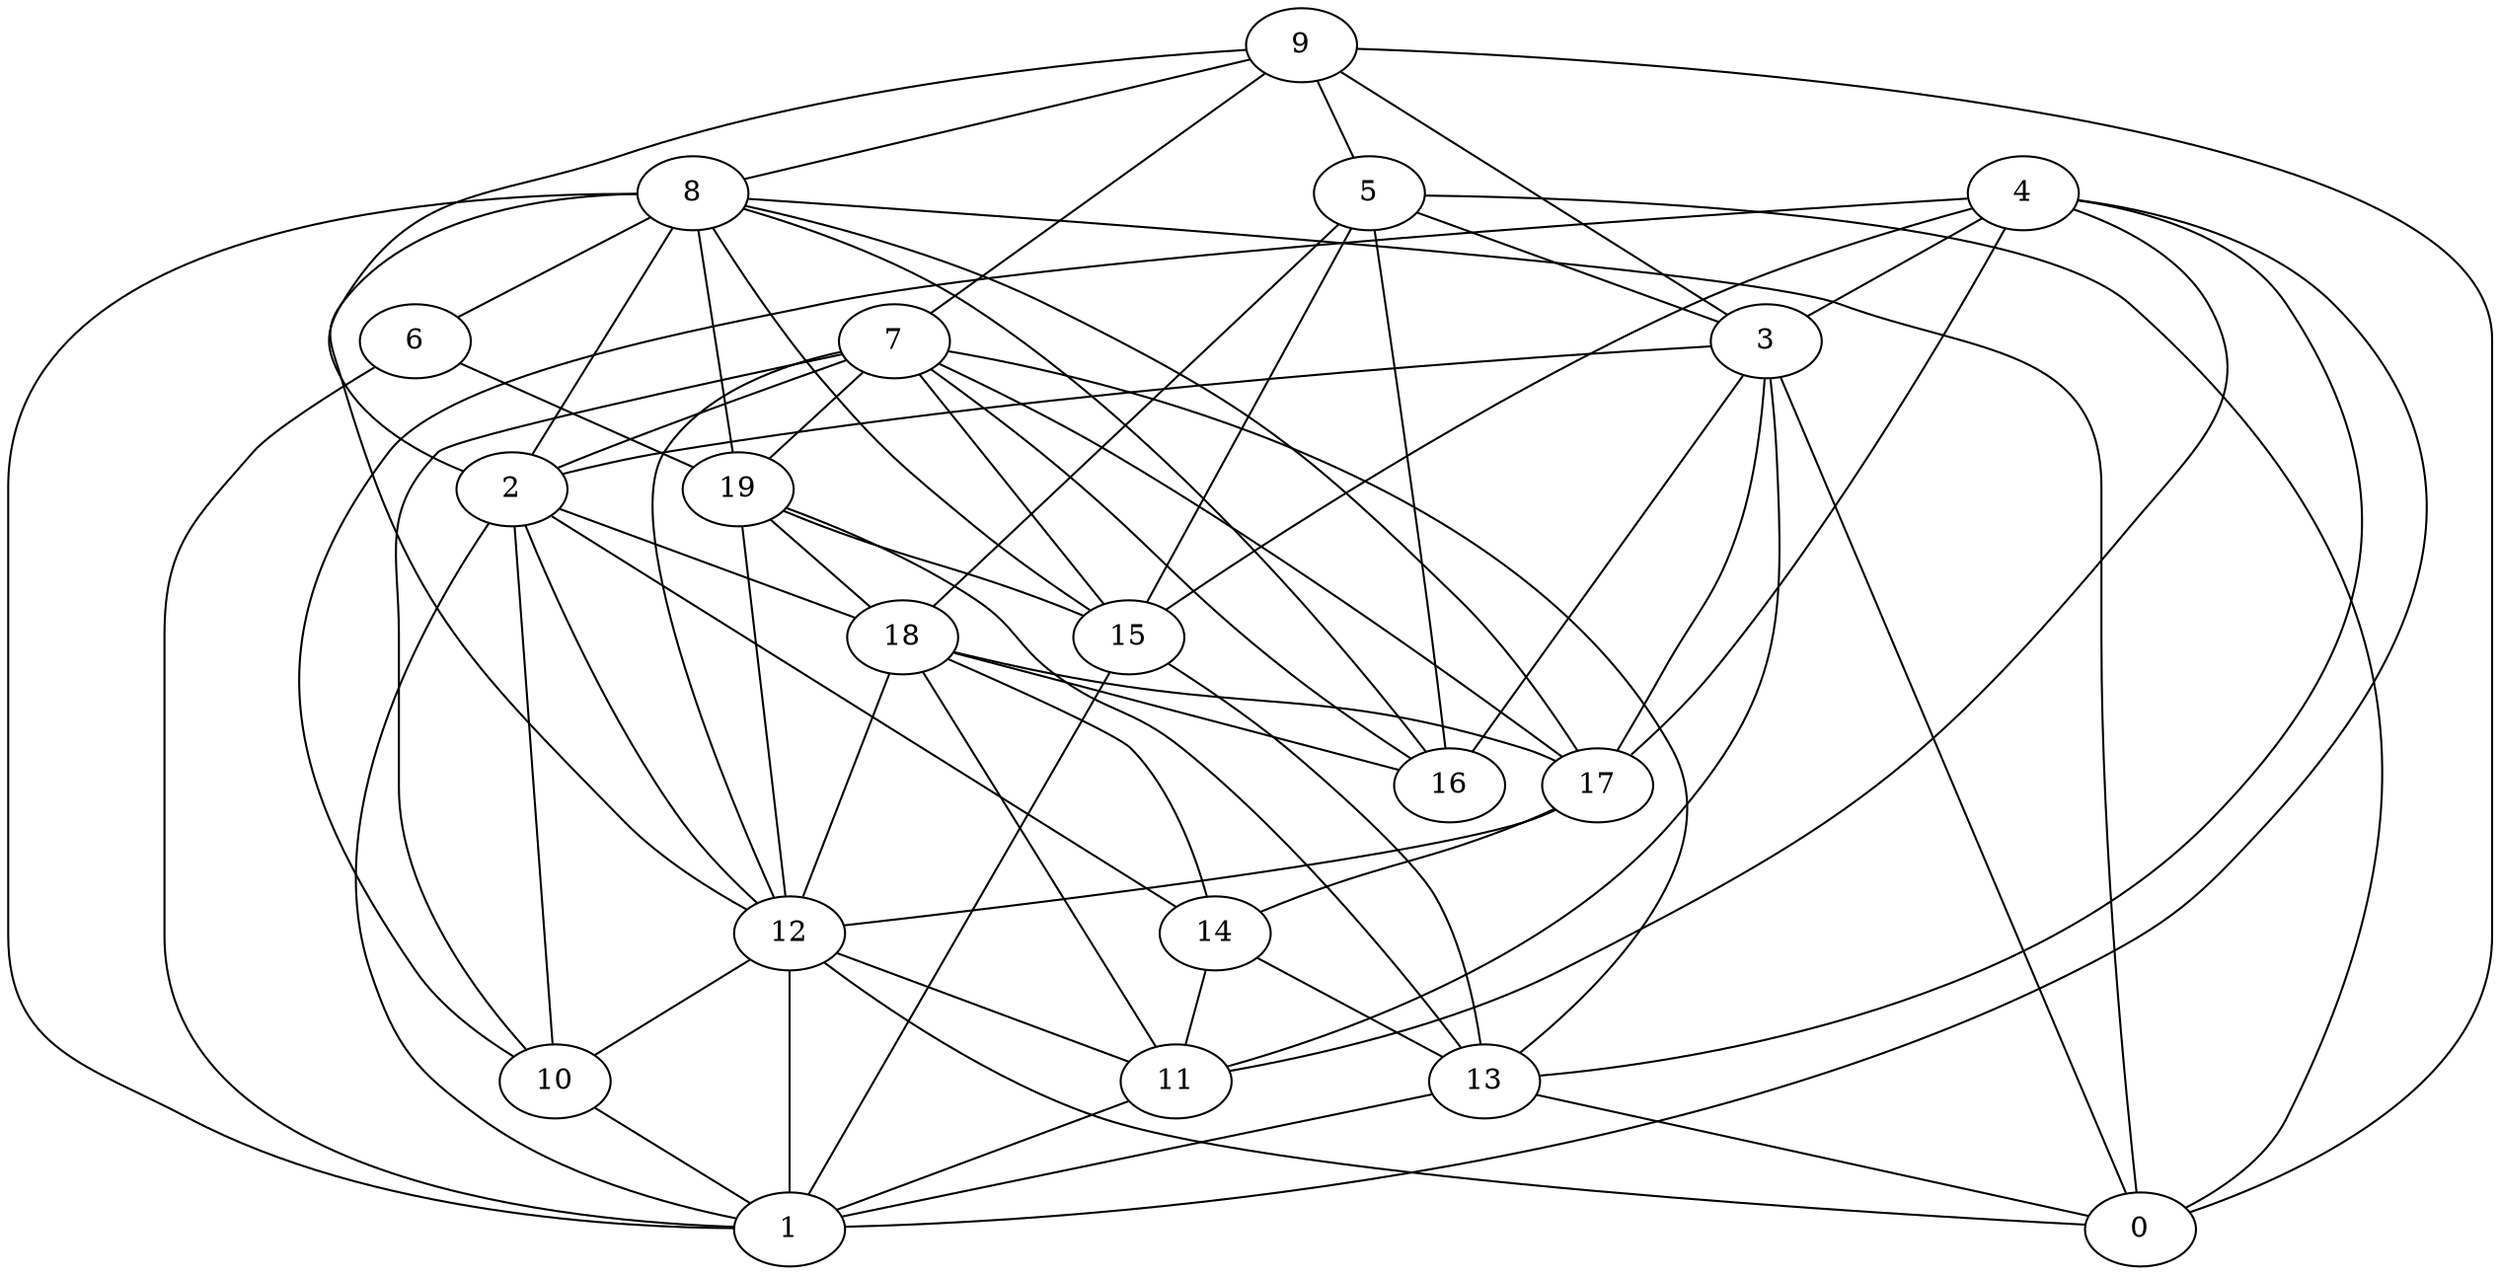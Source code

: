 digraph GG_graph {

subgraph G_graph {
edge [color = black]
"3" -> "0" [dir = none]
"3" -> "17" [dir = none]
"3" -> "16" [dir = none]
"5" -> "3" [dir = none]
"5" -> "15" [dir = none]
"5" -> "0" [dir = none]
"5" -> "16" [dir = none]
"18" -> "16" [dir = none]
"18" -> "11" [dir = none]
"18" -> "12" [dir = none]
"11" -> "1" [dir = none]
"2" -> "14" [dir = none]
"2" -> "12" [dir = none]
"2" -> "10" [dir = none]
"2" -> "1" [dir = none]
"2" -> "18" [dir = none]
"14" -> "13" [dir = none]
"17" -> "12" [dir = none]
"17" -> "14" [dir = none]
"7" -> "13" [dir = none]
"7" -> "19" [dir = none]
"7" -> "2" [dir = none]
"7" -> "15" [dir = none]
"7" -> "10" [dir = none]
"7" -> "12" [dir = none]
"7" -> "17" [dir = none]
"10" -> "1" [dir = none]
"13" -> "0" [dir = none]
"13" -> "1" [dir = none]
"15" -> "1" [dir = none]
"15" -> "13" [dir = none]
"12" -> "10" [dir = none]
"12" -> "0" [dir = none]
"12" -> "1" [dir = none]
"12" -> "11" [dir = none]
"4" -> "11" [dir = none]
"4" -> "17" [dir = none]
"4" -> "13" [dir = none]
"4" -> "15" [dir = none]
"4" -> "10" [dir = none]
"4" -> "3" [dir = none]
"9" -> "5" [dir = none]
"9" -> "8" [dir = none]
"9" -> "0" [dir = none]
"9" -> "7" [dir = none]
"9" -> "2" [dir = none]
"8" -> "6" [dir = none]
"8" -> "16" [dir = none]
"8" -> "0" [dir = none]
"8" -> "15" [dir = none]
"8" -> "17" [dir = none]
"8" -> "2" [dir = none]
"8" -> "19" [dir = none]
"6" -> "1" [dir = none]
"6" -> "19" [dir = none]
"19" -> "12" [dir = none]
"19" -> "15" [dir = none]
"5" -> "18" [dir = none]
"14" -> "11" [dir = none]
"8" -> "12" [dir = none]
"4" -> "1" [dir = none]
"9" -> "3" [dir = none]
"3" -> "11" [dir = none]
"7" -> "16" [dir = none]
"18" -> "14" [dir = none]
"19" -> "18" [dir = none]
"18" -> "17" [dir = none]
"3" -> "2" [dir = none]
"19" -> "13" [dir = none]
"8" -> "1" [dir = none]
}

}
